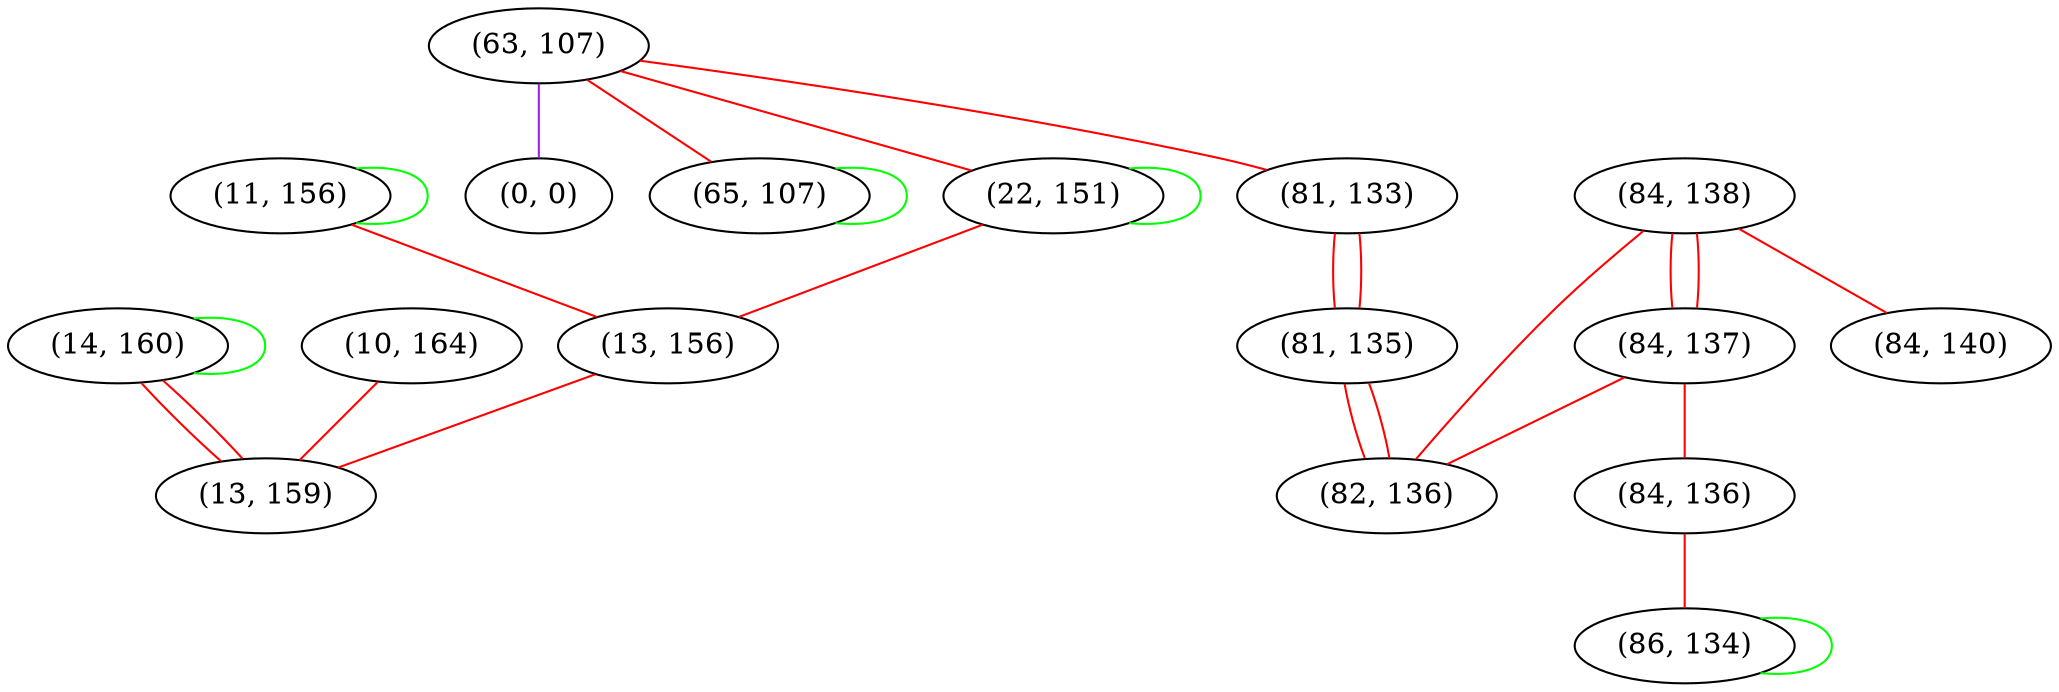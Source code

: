 graph "" {
"(63, 107)";
"(65, 107)";
"(22, 151)";
"(10, 164)";
"(81, 133)";
"(81, 135)";
"(11, 156)";
"(0, 0)";
"(84, 138)";
"(13, 156)";
"(84, 140)";
"(84, 137)";
"(14, 160)";
"(84, 136)";
"(82, 136)";
"(13, 159)";
"(86, 134)";
"(63, 107)" -- "(81, 133)"  [color=red, key=0, weight=1];
"(63, 107)" -- "(65, 107)"  [color=red, key=0, weight=1];
"(63, 107)" -- "(22, 151)"  [color=red, key=0, weight=1];
"(63, 107)" -- "(0, 0)"  [color=purple, key=0, weight=4];
"(65, 107)" -- "(65, 107)"  [color=green, key=0, weight=2];
"(22, 151)" -- "(13, 156)"  [color=red, key=0, weight=1];
"(22, 151)" -- "(22, 151)"  [color=green, key=0, weight=2];
"(10, 164)" -- "(13, 159)"  [color=red, key=0, weight=1];
"(81, 133)" -- "(81, 135)"  [color=red, key=0, weight=1];
"(81, 133)" -- "(81, 135)"  [color=red, key=1, weight=1];
"(81, 135)" -- "(82, 136)"  [color=red, key=0, weight=1];
"(81, 135)" -- "(82, 136)"  [color=red, key=1, weight=1];
"(11, 156)" -- "(13, 156)"  [color=red, key=0, weight=1];
"(11, 156)" -- "(11, 156)"  [color=green, key=0, weight=2];
"(84, 138)" -- "(82, 136)"  [color=red, key=0, weight=1];
"(84, 138)" -- "(84, 140)"  [color=red, key=0, weight=1];
"(84, 138)" -- "(84, 137)"  [color=red, key=0, weight=1];
"(84, 138)" -- "(84, 137)"  [color=red, key=1, weight=1];
"(13, 156)" -- "(13, 159)"  [color=red, key=0, weight=1];
"(84, 137)" -- "(82, 136)"  [color=red, key=0, weight=1];
"(84, 137)" -- "(84, 136)"  [color=red, key=0, weight=1];
"(14, 160)" -- "(13, 159)"  [color=red, key=0, weight=1];
"(14, 160)" -- "(13, 159)"  [color=red, key=1, weight=1];
"(14, 160)" -- "(14, 160)"  [color=green, key=0, weight=2];
"(84, 136)" -- "(86, 134)"  [color=red, key=0, weight=1];
"(86, 134)" -- "(86, 134)"  [color=green, key=0, weight=2];
}
